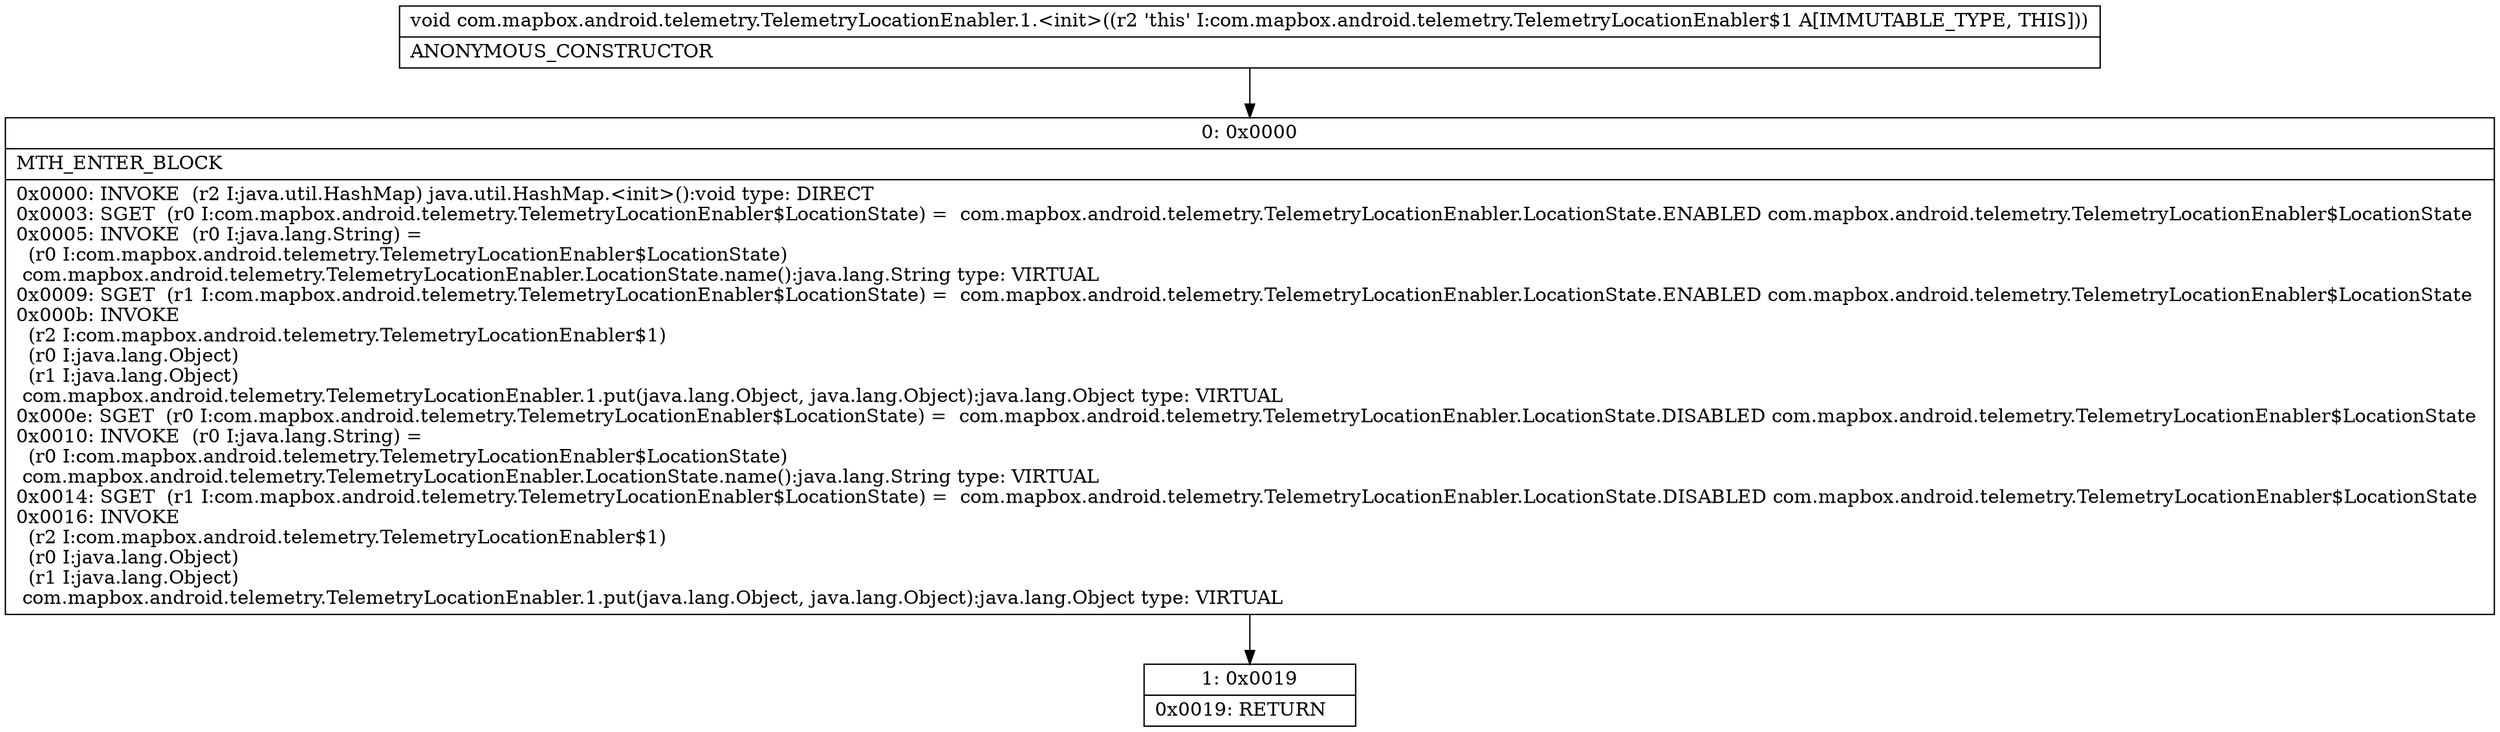 digraph "CFG forcom.mapbox.android.telemetry.TelemetryLocationEnabler.1.\<init\>()V" {
Node_0 [shape=record,label="{0\:\ 0x0000|MTH_ENTER_BLOCK\l|0x0000: INVOKE  (r2 I:java.util.HashMap) java.util.HashMap.\<init\>():void type: DIRECT \l0x0003: SGET  (r0 I:com.mapbox.android.telemetry.TelemetryLocationEnabler$LocationState) =  com.mapbox.android.telemetry.TelemetryLocationEnabler.LocationState.ENABLED com.mapbox.android.telemetry.TelemetryLocationEnabler$LocationState \l0x0005: INVOKE  (r0 I:java.lang.String) = \l  (r0 I:com.mapbox.android.telemetry.TelemetryLocationEnabler$LocationState)\l com.mapbox.android.telemetry.TelemetryLocationEnabler.LocationState.name():java.lang.String type: VIRTUAL \l0x0009: SGET  (r1 I:com.mapbox.android.telemetry.TelemetryLocationEnabler$LocationState) =  com.mapbox.android.telemetry.TelemetryLocationEnabler.LocationState.ENABLED com.mapbox.android.telemetry.TelemetryLocationEnabler$LocationState \l0x000b: INVOKE  \l  (r2 I:com.mapbox.android.telemetry.TelemetryLocationEnabler$1)\l  (r0 I:java.lang.Object)\l  (r1 I:java.lang.Object)\l com.mapbox.android.telemetry.TelemetryLocationEnabler.1.put(java.lang.Object, java.lang.Object):java.lang.Object type: VIRTUAL \l0x000e: SGET  (r0 I:com.mapbox.android.telemetry.TelemetryLocationEnabler$LocationState) =  com.mapbox.android.telemetry.TelemetryLocationEnabler.LocationState.DISABLED com.mapbox.android.telemetry.TelemetryLocationEnabler$LocationState \l0x0010: INVOKE  (r0 I:java.lang.String) = \l  (r0 I:com.mapbox.android.telemetry.TelemetryLocationEnabler$LocationState)\l com.mapbox.android.telemetry.TelemetryLocationEnabler.LocationState.name():java.lang.String type: VIRTUAL \l0x0014: SGET  (r1 I:com.mapbox.android.telemetry.TelemetryLocationEnabler$LocationState) =  com.mapbox.android.telemetry.TelemetryLocationEnabler.LocationState.DISABLED com.mapbox.android.telemetry.TelemetryLocationEnabler$LocationState \l0x0016: INVOKE  \l  (r2 I:com.mapbox.android.telemetry.TelemetryLocationEnabler$1)\l  (r0 I:java.lang.Object)\l  (r1 I:java.lang.Object)\l com.mapbox.android.telemetry.TelemetryLocationEnabler.1.put(java.lang.Object, java.lang.Object):java.lang.Object type: VIRTUAL \l}"];
Node_1 [shape=record,label="{1\:\ 0x0019|0x0019: RETURN   \l}"];
MethodNode[shape=record,label="{void com.mapbox.android.telemetry.TelemetryLocationEnabler.1.\<init\>((r2 'this' I:com.mapbox.android.telemetry.TelemetryLocationEnabler$1 A[IMMUTABLE_TYPE, THIS]))  | ANONYMOUS_CONSTRUCTOR\l}"];
MethodNode -> Node_0;
Node_0 -> Node_1;
}

